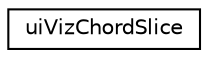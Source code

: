 digraph "Graphical Class Hierarchy"
{
 // LATEX_PDF_SIZE
  edge [fontname="Helvetica",fontsize="10",labelfontname="Helvetica",labelfontsize="10"];
  node [fontname="Helvetica",fontsize="10",shape=record];
  rankdir="LR";
  Node0 [label="uiVizChordSlice",height=0.2,width=0.4,color="black", fillcolor="white", style="filled",URL="$classuiVizChordSlice.html",tooltip=" "];
}
